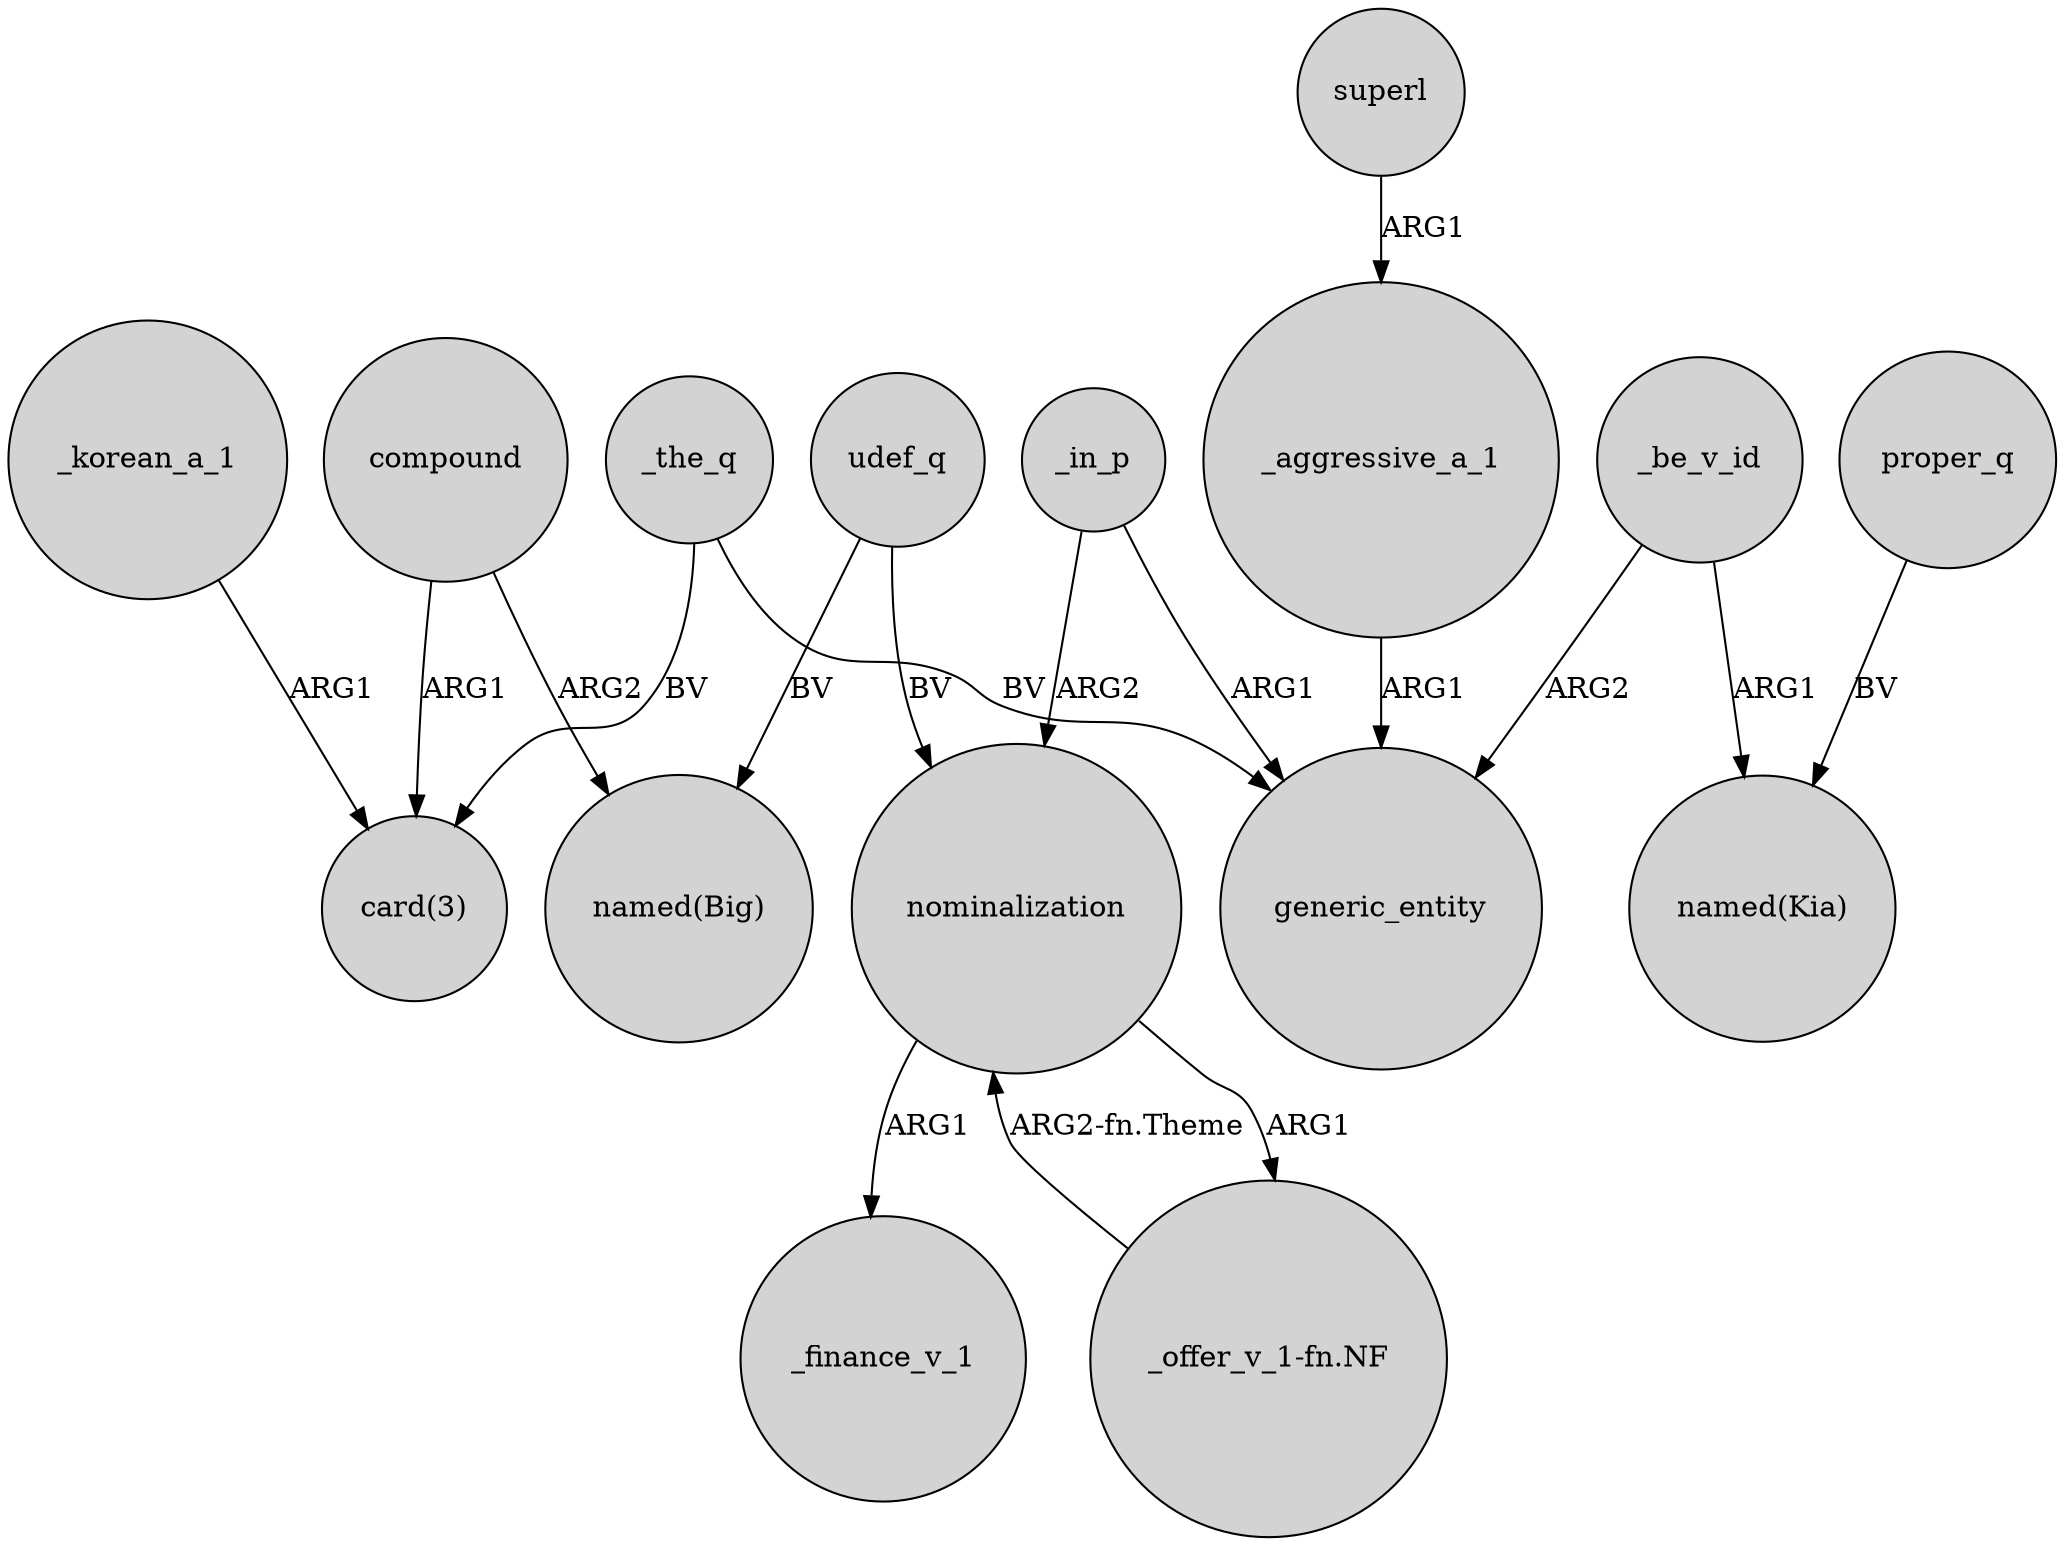 digraph {
	node [shape=circle style=filled]
	_the_q -> "card(3)" [label=BV]
	_the_q -> generic_entity [label=BV]
	_korean_a_1 -> "card(3)" [label=ARG1]
	superl -> _aggressive_a_1 [label=ARG1]
	nominalization -> _finance_v_1 [label=ARG1]
	compound -> "card(3)" [label=ARG1]
	_aggressive_a_1 -> generic_entity [label=ARG1]
	_in_p -> generic_entity [label=ARG1]
	compound -> "named(Big)" [label=ARG2]
	_in_p -> nominalization [label=ARG2]
	nominalization -> "_offer_v_1-fn.NF" [label=ARG1]
	"_offer_v_1-fn.NF" -> nominalization [label="ARG2-fn.Theme"]
	_be_v_id -> generic_entity [label=ARG2]
	udef_q -> nominalization [label=BV]
	proper_q -> "named(Kia)" [label=BV]
	_be_v_id -> "named(Kia)" [label=ARG1]
	udef_q -> "named(Big)" [label=BV]
}
